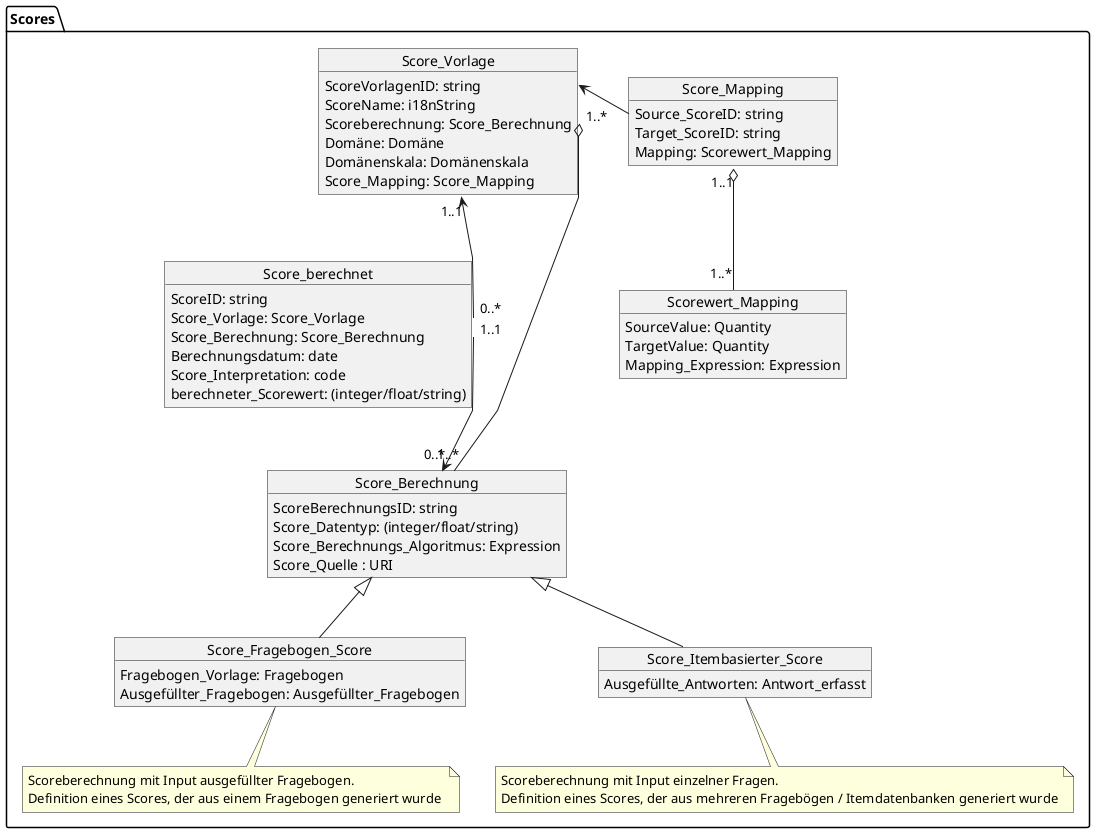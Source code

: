 @startuml MII_PRO_Scores
skinparam linetype ortho
skinparam linetype polyline
package Scores {
    object Score_Vorlage {
        ScoreVorlagenID: string
        ScoreName: i18nString
        Scoreberechnung: Score_Berechnung
        Domäne: Domäne
        Domänenskala: Domänenskala
        Score_Mapping: Score_Mapping
    }
    object Score_berechnet {
        ScoreID: string
        Score_Vorlage: Score_Vorlage
        Score_Berechnung: Score_Berechnung
        Berechnungsdatum: date
        Score_Interpretation: code
        berechneter_Scorewert: (integer/float/string)
    } 
    
    object Score_Berechnung {
        ScoreBerechnungsID: string
        Score_Datentyp: (integer/float/string)
        Score_Berechnungs_Algoritmus: Expression
        Score_Quelle : URI

    }
    Score_Vorlage::Scoreberechnung "1..*" o-- "1..*" Score_Berechnung
    Score_Vorlage "1..1" <-- "0..*" Score_berechnet::Score_Vorlage   
    Score_berechnet::Score_Berechnung "1..1" --> "0..*" Score_Berechnung


    object Score_Fragebogen_Score {
        Fragebogen_Vorlage: Fragebogen
        Ausgefüllter_Fragebogen: Ausgefüllter_Fragebogen
    }
    note bottom of Score_Fragebogen_Score 
        Scoreberechnung mit Input ausgefüllter Fragebogen. 
        Definition eines Scores, der aus einem Fragebogen generiert wurde 
    end note
      Score_Berechnung <|-- Score_Fragebogen_Score

    object Score_Itembasierter_Score {
        Ausgefüllte_Antworten: Antwort_erfasst
    }
    Score_Berechnung <|-- Score_Itembasierter_Score

    note bottom of Score_Itembasierter_Score 
        Scoreberechnung mit Input einzelner Fragen. 
        Definition eines Scores, der aus mehreren Fragebögen / Itemdatenbanken generiert wurde
    end note

    object Score_Mapping {
        Source_ScoreID: string
        Target_ScoreID: string
        Mapping: Scorewert_Mapping 
    }
    Score_Mapping::Source_ScoreID -left--> Score_Vorlage::ScoreVorlagenID

    object Scorewert_Mapping {
        SourceValue: Quantity
        TargetValue: Quantity
        Mapping_Expression: Expression        
    }
    Score_Mapping "1..1" o-- "1..*" Scorewert_Mapping
}
@enduml

/'
Teil der nächsten Stufe:
Mehrsprachigkeit
Modulare Fragebögen und Fragenkataloge
Adaptive Fragebögen und CAT
'/
